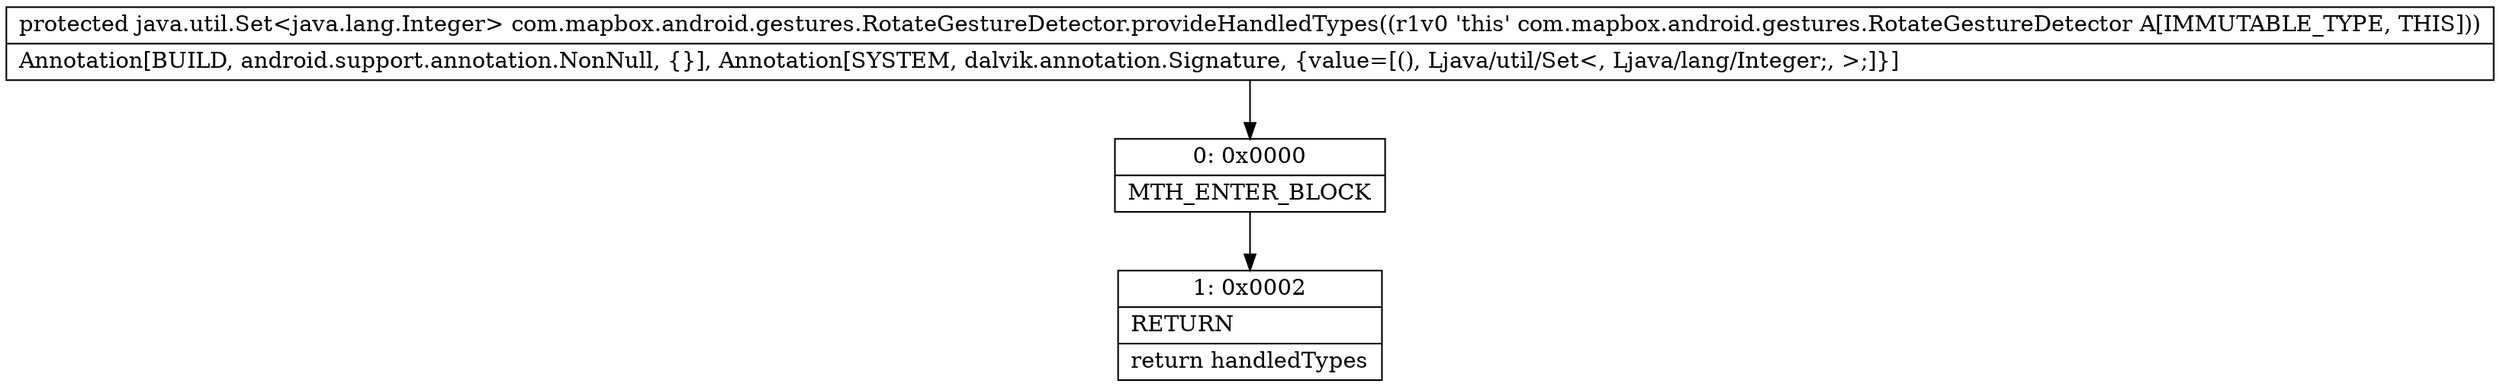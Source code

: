 digraph "CFG forcom.mapbox.android.gestures.RotateGestureDetector.provideHandledTypes()Ljava\/util\/Set;" {
Node_0 [shape=record,label="{0\:\ 0x0000|MTH_ENTER_BLOCK\l}"];
Node_1 [shape=record,label="{1\:\ 0x0002|RETURN\l|return handledTypes\l}"];
MethodNode[shape=record,label="{protected java.util.Set\<java.lang.Integer\> com.mapbox.android.gestures.RotateGestureDetector.provideHandledTypes((r1v0 'this' com.mapbox.android.gestures.RotateGestureDetector A[IMMUTABLE_TYPE, THIS]))  | Annotation[BUILD, android.support.annotation.NonNull, \{\}], Annotation[SYSTEM, dalvik.annotation.Signature, \{value=[(), Ljava\/util\/Set\<, Ljava\/lang\/Integer;, \>;]\}]\l}"];
MethodNode -> Node_0;
Node_0 -> Node_1;
}

